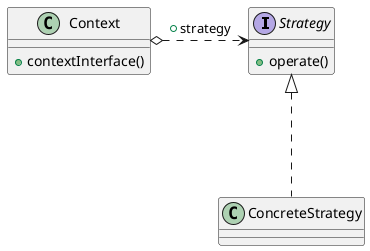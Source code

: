 @startuml

interface Strategy{
    +operate()
}

ConcreteStrategy ..up.|> Strategy

class Context{
    + contextInterface()
}
Context o..right.> Strategy: +strategy

@enduml
